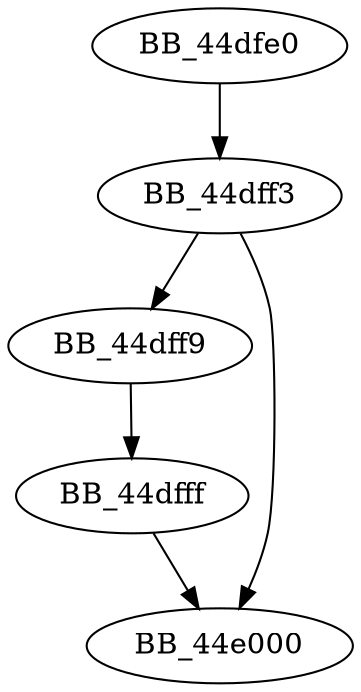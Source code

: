 DiGraph sub_44DFE0{
BB_44dfe0->BB_44dff3
BB_44dff3->BB_44dff9
BB_44dff3->BB_44e000
BB_44dff9->BB_44dfff
BB_44dfff->BB_44e000
}
